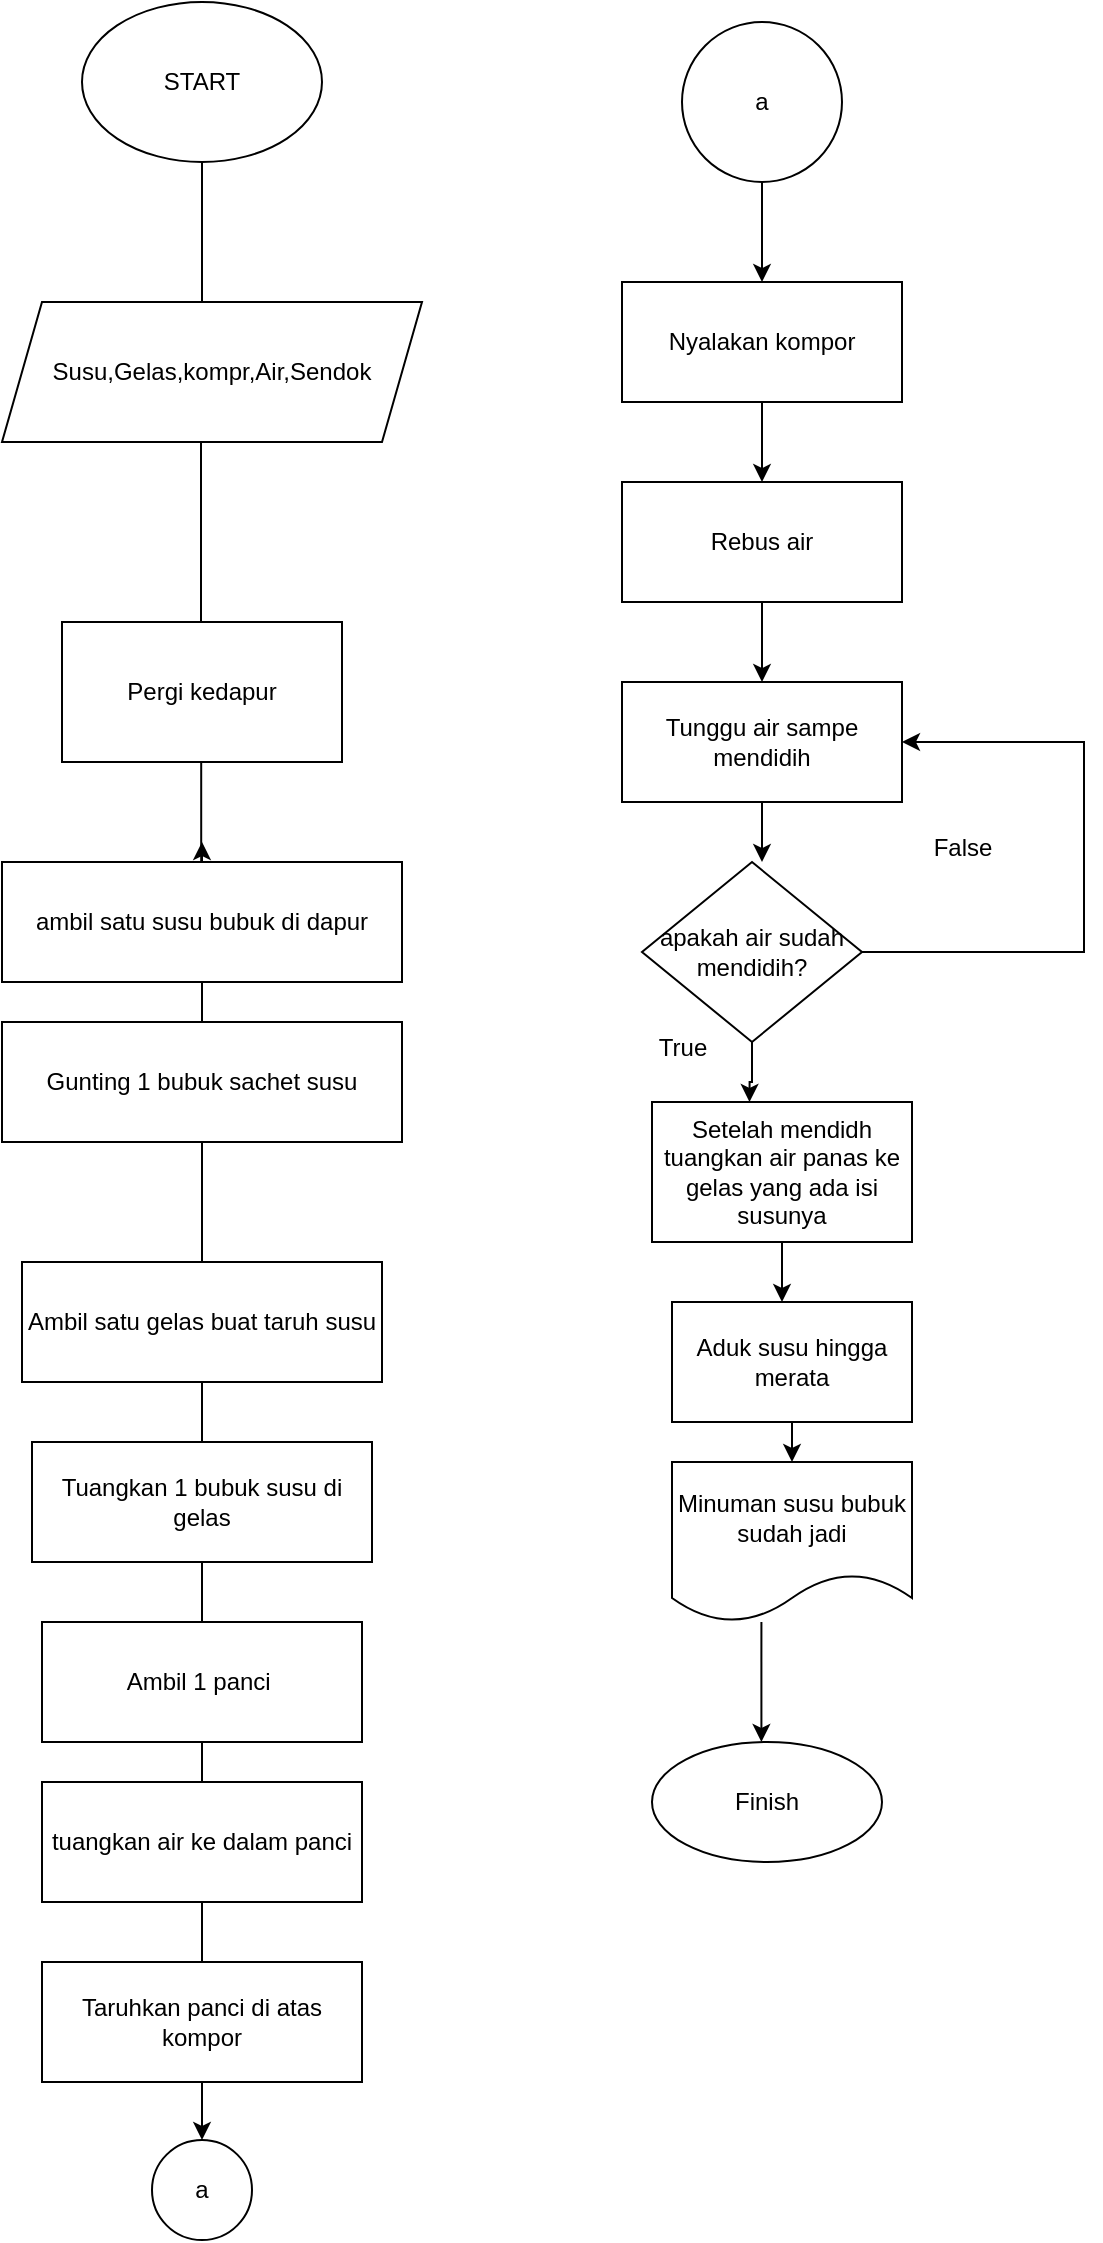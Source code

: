 <mxfile version="24.7.6">
  <diagram id="C5RBs43oDa-KdzZeNtuy" name="Page-1">
    <mxGraphModel dx="1760" dy="936" grid="1" gridSize="10" guides="1" tooltips="1" connect="1" arrows="1" fold="1" page="1" pageScale="1" pageWidth="827" pageHeight="1169" math="0" shadow="0">
      <root>
        <mxCell id="WIyWlLk6GJQsqaUBKTNV-0" />
        <mxCell id="WIyWlLk6GJQsqaUBKTNV-1" parent="WIyWlLk6GJQsqaUBKTNV-0" />
        <mxCell id="cVnwF0tpDaH3HCAoBHaM-5" value="" style="edgeStyle=none;orthogonalLoop=1;jettySize=auto;html=1;rounded=0;exitX=0.5;exitY=1;exitDx=0;exitDy=0;" parent="WIyWlLk6GJQsqaUBKTNV-1" edge="1">
          <mxGeometry width="100" relative="1" as="geometry">
            <mxPoint x="340" y="130" as="sourcePoint" />
            <mxPoint x="340" y="210" as="targetPoint" />
            <Array as="points" />
          </mxGeometry>
        </mxCell>
        <mxCell id="IbMJz5EEfa_GjneZzMdF-0" value="START" style="ellipse;whiteSpace=wrap;html=1;" vertex="1" parent="WIyWlLk6GJQsqaUBKTNV-1">
          <mxGeometry x="280" y="50" width="120" height="80" as="geometry" />
        </mxCell>
        <mxCell id="IbMJz5EEfa_GjneZzMdF-1" value="Susu,Gelas,kompr,Air,Sendok" style="shape=parallelogram;perimeter=parallelogramPerimeter;whiteSpace=wrap;html=1;fixedSize=1;align=center;" vertex="1" parent="WIyWlLk6GJQsqaUBKTNV-1">
          <mxGeometry x="240" y="200" width="210" height="70" as="geometry" />
        </mxCell>
        <mxCell id="IbMJz5EEfa_GjneZzMdF-2" value="" style="edgeStyle=none;orthogonalLoop=1;jettySize=auto;html=1;rounded=0;" edge="1" parent="WIyWlLk6GJQsqaUBKTNV-1">
          <mxGeometry width="100" relative="1" as="geometry">
            <mxPoint x="339.5" y="270" as="sourcePoint" />
            <mxPoint x="339.5" y="370" as="targetPoint" />
            <Array as="points">
              <mxPoint x="339.5" y="320" />
              <mxPoint x="339.5" y="350" />
            </Array>
          </mxGeometry>
        </mxCell>
        <mxCell id="IbMJz5EEfa_GjneZzMdF-6" style="edgeStyle=orthogonalEdgeStyle;rounded=0;orthogonalLoop=1;jettySize=auto;html=1;exitX=0.5;exitY=1;exitDx=0;exitDy=0;" edge="1" parent="WIyWlLk6GJQsqaUBKTNV-1">
          <mxGeometry relative="1" as="geometry">
            <mxPoint x="339.6" y="500" as="targetPoint" />
            <mxPoint x="339.6" y="430" as="sourcePoint" />
          </mxGeometry>
        </mxCell>
        <mxCell id="IbMJz5EEfa_GjneZzMdF-10" style="edgeStyle=orthogonalEdgeStyle;rounded=0;orthogonalLoop=1;jettySize=auto;html=1;" edge="1" parent="WIyWlLk6GJQsqaUBKTNV-1" source="IbMJz5EEfa_GjneZzMdF-7">
          <mxGeometry relative="1" as="geometry">
            <mxPoint x="340" y="470" as="targetPoint" />
            <Array as="points">
              <mxPoint x="340" y="480" />
              <mxPoint x="340" y="480" />
            </Array>
          </mxGeometry>
        </mxCell>
        <mxCell id="IbMJz5EEfa_GjneZzMdF-11" style="edgeStyle=orthogonalEdgeStyle;rounded=0;orthogonalLoop=1;jettySize=auto;html=1;" edge="1" parent="WIyWlLk6GJQsqaUBKTNV-1" source="IbMJz5EEfa_GjneZzMdF-7">
          <mxGeometry relative="1" as="geometry">
            <mxPoint x="340" y="570" as="targetPoint" />
          </mxGeometry>
        </mxCell>
        <mxCell id="IbMJz5EEfa_GjneZzMdF-7" value="ambil satu susu bubuk di dapur" style="whiteSpace=wrap;html=1;" vertex="1" parent="WIyWlLk6GJQsqaUBKTNV-1">
          <mxGeometry x="240" y="480" width="200" height="60" as="geometry" />
        </mxCell>
        <mxCell id="IbMJz5EEfa_GjneZzMdF-9" value="Pergi kedapur" style="whiteSpace=wrap;html=1;" vertex="1" parent="WIyWlLk6GJQsqaUBKTNV-1">
          <mxGeometry x="270" y="360" width="140" height="70" as="geometry" />
        </mxCell>
        <mxCell id="IbMJz5EEfa_GjneZzMdF-13" style="edgeStyle=orthogonalEdgeStyle;rounded=0;orthogonalLoop=1;jettySize=auto;html=1;" edge="1" parent="WIyWlLk6GJQsqaUBKTNV-1" source="IbMJz5EEfa_GjneZzMdF-12">
          <mxGeometry relative="1" as="geometry">
            <mxPoint x="340" y="694.4" as="targetPoint" />
            <Array as="points">
              <mxPoint x="340" y="680" />
              <mxPoint x="340" y="680" />
            </Array>
          </mxGeometry>
        </mxCell>
        <mxCell id="IbMJz5EEfa_GjneZzMdF-12" value="Gunting 1 bubuk sachet susu" style="whiteSpace=wrap;html=1;" vertex="1" parent="WIyWlLk6GJQsqaUBKTNV-1">
          <mxGeometry x="240" y="560" width="200" height="60" as="geometry" />
        </mxCell>
        <mxCell id="IbMJz5EEfa_GjneZzMdF-15" style="edgeStyle=orthogonalEdgeStyle;rounded=0;orthogonalLoop=1;jettySize=auto;html=1;" edge="1" parent="WIyWlLk6GJQsqaUBKTNV-1" source="IbMJz5EEfa_GjneZzMdF-14">
          <mxGeometry relative="1" as="geometry">
            <mxPoint x="340" y="780" as="targetPoint" />
          </mxGeometry>
        </mxCell>
        <mxCell id="IbMJz5EEfa_GjneZzMdF-14" value="Ambil satu gelas buat taruh susu" style="whiteSpace=wrap;html=1;" vertex="1" parent="WIyWlLk6GJQsqaUBKTNV-1">
          <mxGeometry x="250" y="680" width="180" height="60" as="geometry" />
        </mxCell>
        <mxCell id="IbMJz5EEfa_GjneZzMdF-17" style="edgeStyle=orthogonalEdgeStyle;rounded=0;orthogonalLoop=1;jettySize=auto;html=1;" edge="1" parent="WIyWlLk6GJQsqaUBKTNV-1" source="IbMJz5EEfa_GjneZzMdF-16">
          <mxGeometry relative="1" as="geometry">
            <mxPoint x="340" y="870" as="targetPoint" />
          </mxGeometry>
        </mxCell>
        <mxCell id="IbMJz5EEfa_GjneZzMdF-16" value="Tuangkan 1 bubuk susu di gelas" style="whiteSpace=wrap;html=1;" vertex="1" parent="WIyWlLk6GJQsqaUBKTNV-1">
          <mxGeometry x="255" y="770" width="170" height="60" as="geometry" />
        </mxCell>
        <mxCell id="IbMJz5EEfa_GjneZzMdF-19" style="edgeStyle=orthogonalEdgeStyle;rounded=0;orthogonalLoop=1;jettySize=auto;html=1;" edge="1" parent="WIyWlLk6GJQsqaUBKTNV-1" source="IbMJz5EEfa_GjneZzMdF-18">
          <mxGeometry relative="1" as="geometry">
            <mxPoint x="340" y="960" as="targetPoint" />
          </mxGeometry>
        </mxCell>
        <mxCell id="IbMJz5EEfa_GjneZzMdF-18" value="Ambil 1 panci&amp;nbsp;" style="whiteSpace=wrap;html=1;" vertex="1" parent="WIyWlLk6GJQsqaUBKTNV-1">
          <mxGeometry x="260" y="860" width="160" height="60" as="geometry" />
        </mxCell>
        <mxCell id="IbMJz5EEfa_GjneZzMdF-25" style="edgeStyle=orthogonalEdgeStyle;rounded=0;orthogonalLoop=1;jettySize=auto;html=1;" edge="1" parent="WIyWlLk6GJQsqaUBKTNV-1" source="IbMJz5EEfa_GjneZzMdF-24">
          <mxGeometry relative="1" as="geometry">
            <mxPoint x="340" y="1040" as="targetPoint" />
          </mxGeometry>
        </mxCell>
        <mxCell id="IbMJz5EEfa_GjneZzMdF-24" value="tuangkan air ke dalam panci" style="whiteSpace=wrap;html=1;" vertex="1" parent="WIyWlLk6GJQsqaUBKTNV-1">
          <mxGeometry x="260" y="940" width="160" height="60" as="geometry" />
        </mxCell>
        <mxCell id="IbMJz5EEfa_GjneZzMdF-28" style="edgeStyle=orthogonalEdgeStyle;rounded=0;orthogonalLoop=1;jettySize=auto;html=1;" edge="1" parent="WIyWlLk6GJQsqaUBKTNV-1" source="IbMJz5EEfa_GjneZzMdF-27" target="IbMJz5EEfa_GjneZzMdF-29">
          <mxGeometry relative="1" as="geometry">
            <mxPoint x="340" y="1120" as="targetPoint" />
          </mxGeometry>
        </mxCell>
        <mxCell id="IbMJz5EEfa_GjneZzMdF-27" value="Taruhkan panci di atas kompor" style="whiteSpace=wrap;html=1;" vertex="1" parent="WIyWlLk6GJQsqaUBKTNV-1">
          <mxGeometry x="260" y="1030" width="160" height="60" as="geometry" />
        </mxCell>
        <mxCell id="IbMJz5EEfa_GjneZzMdF-29" value="a" style="ellipse;whiteSpace=wrap;html=1;aspect=fixed;" vertex="1" parent="WIyWlLk6GJQsqaUBKTNV-1">
          <mxGeometry x="315" y="1119" width="50" height="50" as="geometry" />
        </mxCell>
        <mxCell id="IbMJz5EEfa_GjneZzMdF-35" style="edgeStyle=orthogonalEdgeStyle;rounded=0;orthogonalLoop=1;jettySize=auto;html=1;" edge="1" parent="WIyWlLk6GJQsqaUBKTNV-1" source="IbMJz5EEfa_GjneZzMdF-30" target="IbMJz5EEfa_GjneZzMdF-31">
          <mxGeometry relative="1" as="geometry" />
        </mxCell>
        <mxCell id="IbMJz5EEfa_GjneZzMdF-30" value="a" style="ellipse;whiteSpace=wrap;html=1;aspect=fixed;" vertex="1" parent="WIyWlLk6GJQsqaUBKTNV-1">
          <mxGeometry x="580" y="60" width="80" height="80" as="geometry" />
        </mxCell>
        <mxCell id="IbMJz5EEfa_GjneZzMdF-36" style="edgeStyle=orthogonalEdgeStyle;rounded=0;orthogonalLoop=1;jettySize=auto;html=1;" edge="1" parent="WIyWlLk6GJQsqaUBKTNV-1" source="IbMJz5EEfa_GjneZzMdF-31">
          <mxGeometry relative="1" as="geometry">
            <mxPoint x="620" y="290" as="targetPoint" />
          </mxGeometry>
        </mxCell>
        <mxCell id="IbMJz5EEfa_GjneZzMdF-31" value="Nyalakan kompor" style="whiteSpace=wrap;html=1;" vertex="1" parent="WIyWlLk6GJQsqaUBKTNV-1">
          <mxGeometry x="550" y="190" width="140" height="60" as="geometry" />
        </mxCell>
        <mxCell id="IbMJz5EEfa_GjneZzMdF-40" style="edgeStyle=orthogonalEdgeStyle;rounded=0;orthogonalLoop=1;jettySize=auto;html=1;entryX=0.5;entryY=0;entryDx=0;entryDy=0;" edge="1" parent="WIyWlLk6GJQsqaUBKTNV-1" source="IbMJz5EEfa_GjneZzMdF-37" target="IbMJz5EEfa_GjneZzMdF-38">
          <mxGeometry relative="1" as="geometry" />
        </mxCell>
        <mxCell id="IbMJz5EEfa_GjneZzMdF-37" value="Rebus air" style="whiteSpace=wrap;html=1;" vertex="1" parent="WIyWlLk6GJQsqaUBKTNV-1">
          <mxGeometry x="550" y="290" width="140" height="60" as="geometry" />
        </mxCell>
        <mxCell id="IbMJz5EEfa_GjneZzMdF-41" style="edgeStyle=orthogonalEdgeStyle;rounded=0;orthogonalLoop=1;jettySize=auto;html=1;" edge="1" parent="WIyWlLk6GJQsqaUBKTNV-1" source="IbMJz5EEfa_GjneZzMdF-38">
          <mxGeometry relative="1" as="geometry">
            <mxPoint x="620" y="480" as="targetPoint" />
          </mxGeometry>
        </mxCell>
        <mxCell id="IbMJz5EEfa_GjneZzMdF-38" value="Tunggu air sampe mendidih" style="whiteSpace=wrap;html=1;" vertex="1" parent="WIyWlLk6GJQsqaUBKTNV-1">
          <mxGeometry x="550" y="390" width="140" height="60" as="geometry" />
        </mxCell>
        <mxCell id="IbMJz5EEfa_GjneZzMdF-57" style="edgeStyle=orthogonalEdgeStyle;rounded=0;orthogonalLoop=1;jettySize=auto;html=1;" edge="1" parent="WIyWlLk6GJQsqaUBKTNV-1" source="IbMJz5EEfa_GjneZzMdF-42">
          <mxGeometry relative="1" as="geometry">
            <mxPoint x="630" y="700" as="targetPoint" />
          </mxGeometry>
        </mxCell>
        <mxCell id="IbMJz5EEfa_GjneZzMdF-42" value="Setelah mendidh tuangkan air panas ke gelas yang ada isi susunya" style="whiteSpace=wrap;html=1;" vertex="1" parent="WIyWlLk6GJQsqaUBKTNV-1">
          <mxGeometry x="565" y="600" width="130" height="70" as="geometry" />
        </mxCell>
        <mxCell id="IbMJz5EEfa_GjneZzMdF-51" style="edgeStyle=orthogonalEdgeStyle;rounded=0;orthogonalLoop=1;jettySize=auto;html=1;exitX=1;exitY=0.5;exitDx=0;exitDy=0;entryX=1;entryY=0.5;entryDx=0;entryDy=0;" edge="1" parent="WIyWlLk6GJQsqaUBKTNV-1" source="IbMJz5EEfa_GjneZzMdF-44" target="IbMJz5EEfa_GjneZzMdF-38">
          <mxGeometry relative="1" as="geometry">
            <mxPoint x="780" y="420" as="targetPoint" />
            <Array as="points">
              <mxPoint x="781" y="525" />
              <mxPoint x="781" y="420" />
            </Array>
          </mxGeometry>
        </mxCell>
        <mxCell id="IbMJz5EEfa_GjneZzMdF-44" value="apakah air sudah mendidih?" style="rhombus;whiteSpace=wrap;html=1;" vertex="1" parent="WIyWlLk6GJQsqaUBKTNV-1">
          <mxGeometry x="560" y="480" width="110" height="90" as="geometry" />
        </mxCell>
        <mxCell id="IbMJz5EEfa_GjneZzMdF-52" value="False" style="text;html=1;align=center;verticalAlign=middle;resizable=0;points=[];autosize=1;strokeColor=none;fillColor=none;" vertex="1" parent="WIyWlLk6GJQsqaUBKTNV-1">
          <mxGeometry x="695" y="458" width="50" height="30" as="geometry" />
        </mxCell>
        <mxCell id="IbMJz5EEfa_GjneZzMdF-54" style="edgeStyle=orthogonalEdgeStyle;rounded=0;orthogonalLoop=1;jettySize=auto;html=1;entryX=0.375;entryY=0;entryDx=0;entryDy=0;entryPerimeter=0;" edge="1" parent="WIyWlLk6GJQsqaUBKTNV-1" source="IbMJz5EEfa_GjneZzMdF-44" target="IbMJz5EEfa_GjneZzMdF-42">
          <mxGeometry relative="1" as="geometry" />
        </mxCell>
        <mxCell id="IbMJz5EEfa_GjneZzMdF-55" value="True" style="text;html=1;align=center;verticalAlign=middle;resizable=0;points=[];autosize=1;strokeColor=none;fillColor=none;" vertex="1" parent="WIyWlLk6GJQsqaUBKTNV-1">
          <mxGeometry x="555" y="558" width="50" height="30" as="geometry" />
        </mxCell>
        <mxCell id="IbMJz5EEfa_GjneZzMdF-65" style="edgeStyle=orthogonalEdgeStyle;rounded=0;orthogonalLoop=1;jettySize=auto;html=1;" edge="1" parent="WIyWlLk6GJQsqaUBKTNV-1">
          <mxGeometry relative="1" as="geometry">
            <mxPoint x="619.71" y="920" as="targetPoint" />
            <mxPoint x="619.71" y="860" as="sourcePoint" />
            <Array as="points">
              <mxPoint x="619.71" y="880" />
              <mxPoint x="619.71" y="880" />
            </Array>
          </mxGeometry>
        </mxCell>
        <mxCell id="IbMJz5EEfa_GjneZzMdF-60" value="Minuman susu bubuk sudah jadi" style="shape=document;whiteSpace=wrap;html=1;boundedLbl=1;" vertex="1" parent="WIyWlLk6GJQsqaUBKTNV-1">
          <mxGeometry x="575" y="780" width="120" height="80" as="geometry" />
        </mxCell>
        <mxCell id="IbMJz5EEfa_GjneZzMdF-63" style="edgeStyle=orthogonalEdgeStyle;rounded=0;orthogonalLoop=1;jettySize=auto;html=1;" edge="1" parent="WIyWlLk6GJQsqaUBKTNV-1" source="IbMJz5EEfa_GjneZzMdF-62">
          <mxGeometry relative="1" as="geometry">
            <mxPoint x="635" y="780" as="targetPoint" />
          </mxGeometry>
        </mxCell>
        <mxCell id="IbMJz5EEfa_GjneZzMdF-62" value="Aduk susu hingga merata" style="whiteSpace=wrap;html=1;" vertex="1" parent="WIyWlLk6GJQsqaUBKTNV-1">
          <mxGeometry x="575" y="700" width="120" height="60" as="geometry" />
        </mxCell>
        <mxCell id="IbMJz5EEfa_GjneZzMdF-66" value="Finish" style="ellipse;whiteSpace=wrap;html=1;" vertex="1" parent="WIyWlLk6GJQsqaUBKTNV-1">
          <mxGeometry x="565" y="920" width="115" height="60" as="geometry" />
        </mxCell>
      </root>
    </mxGraphModel>
  </diagram>
</mxfile>
